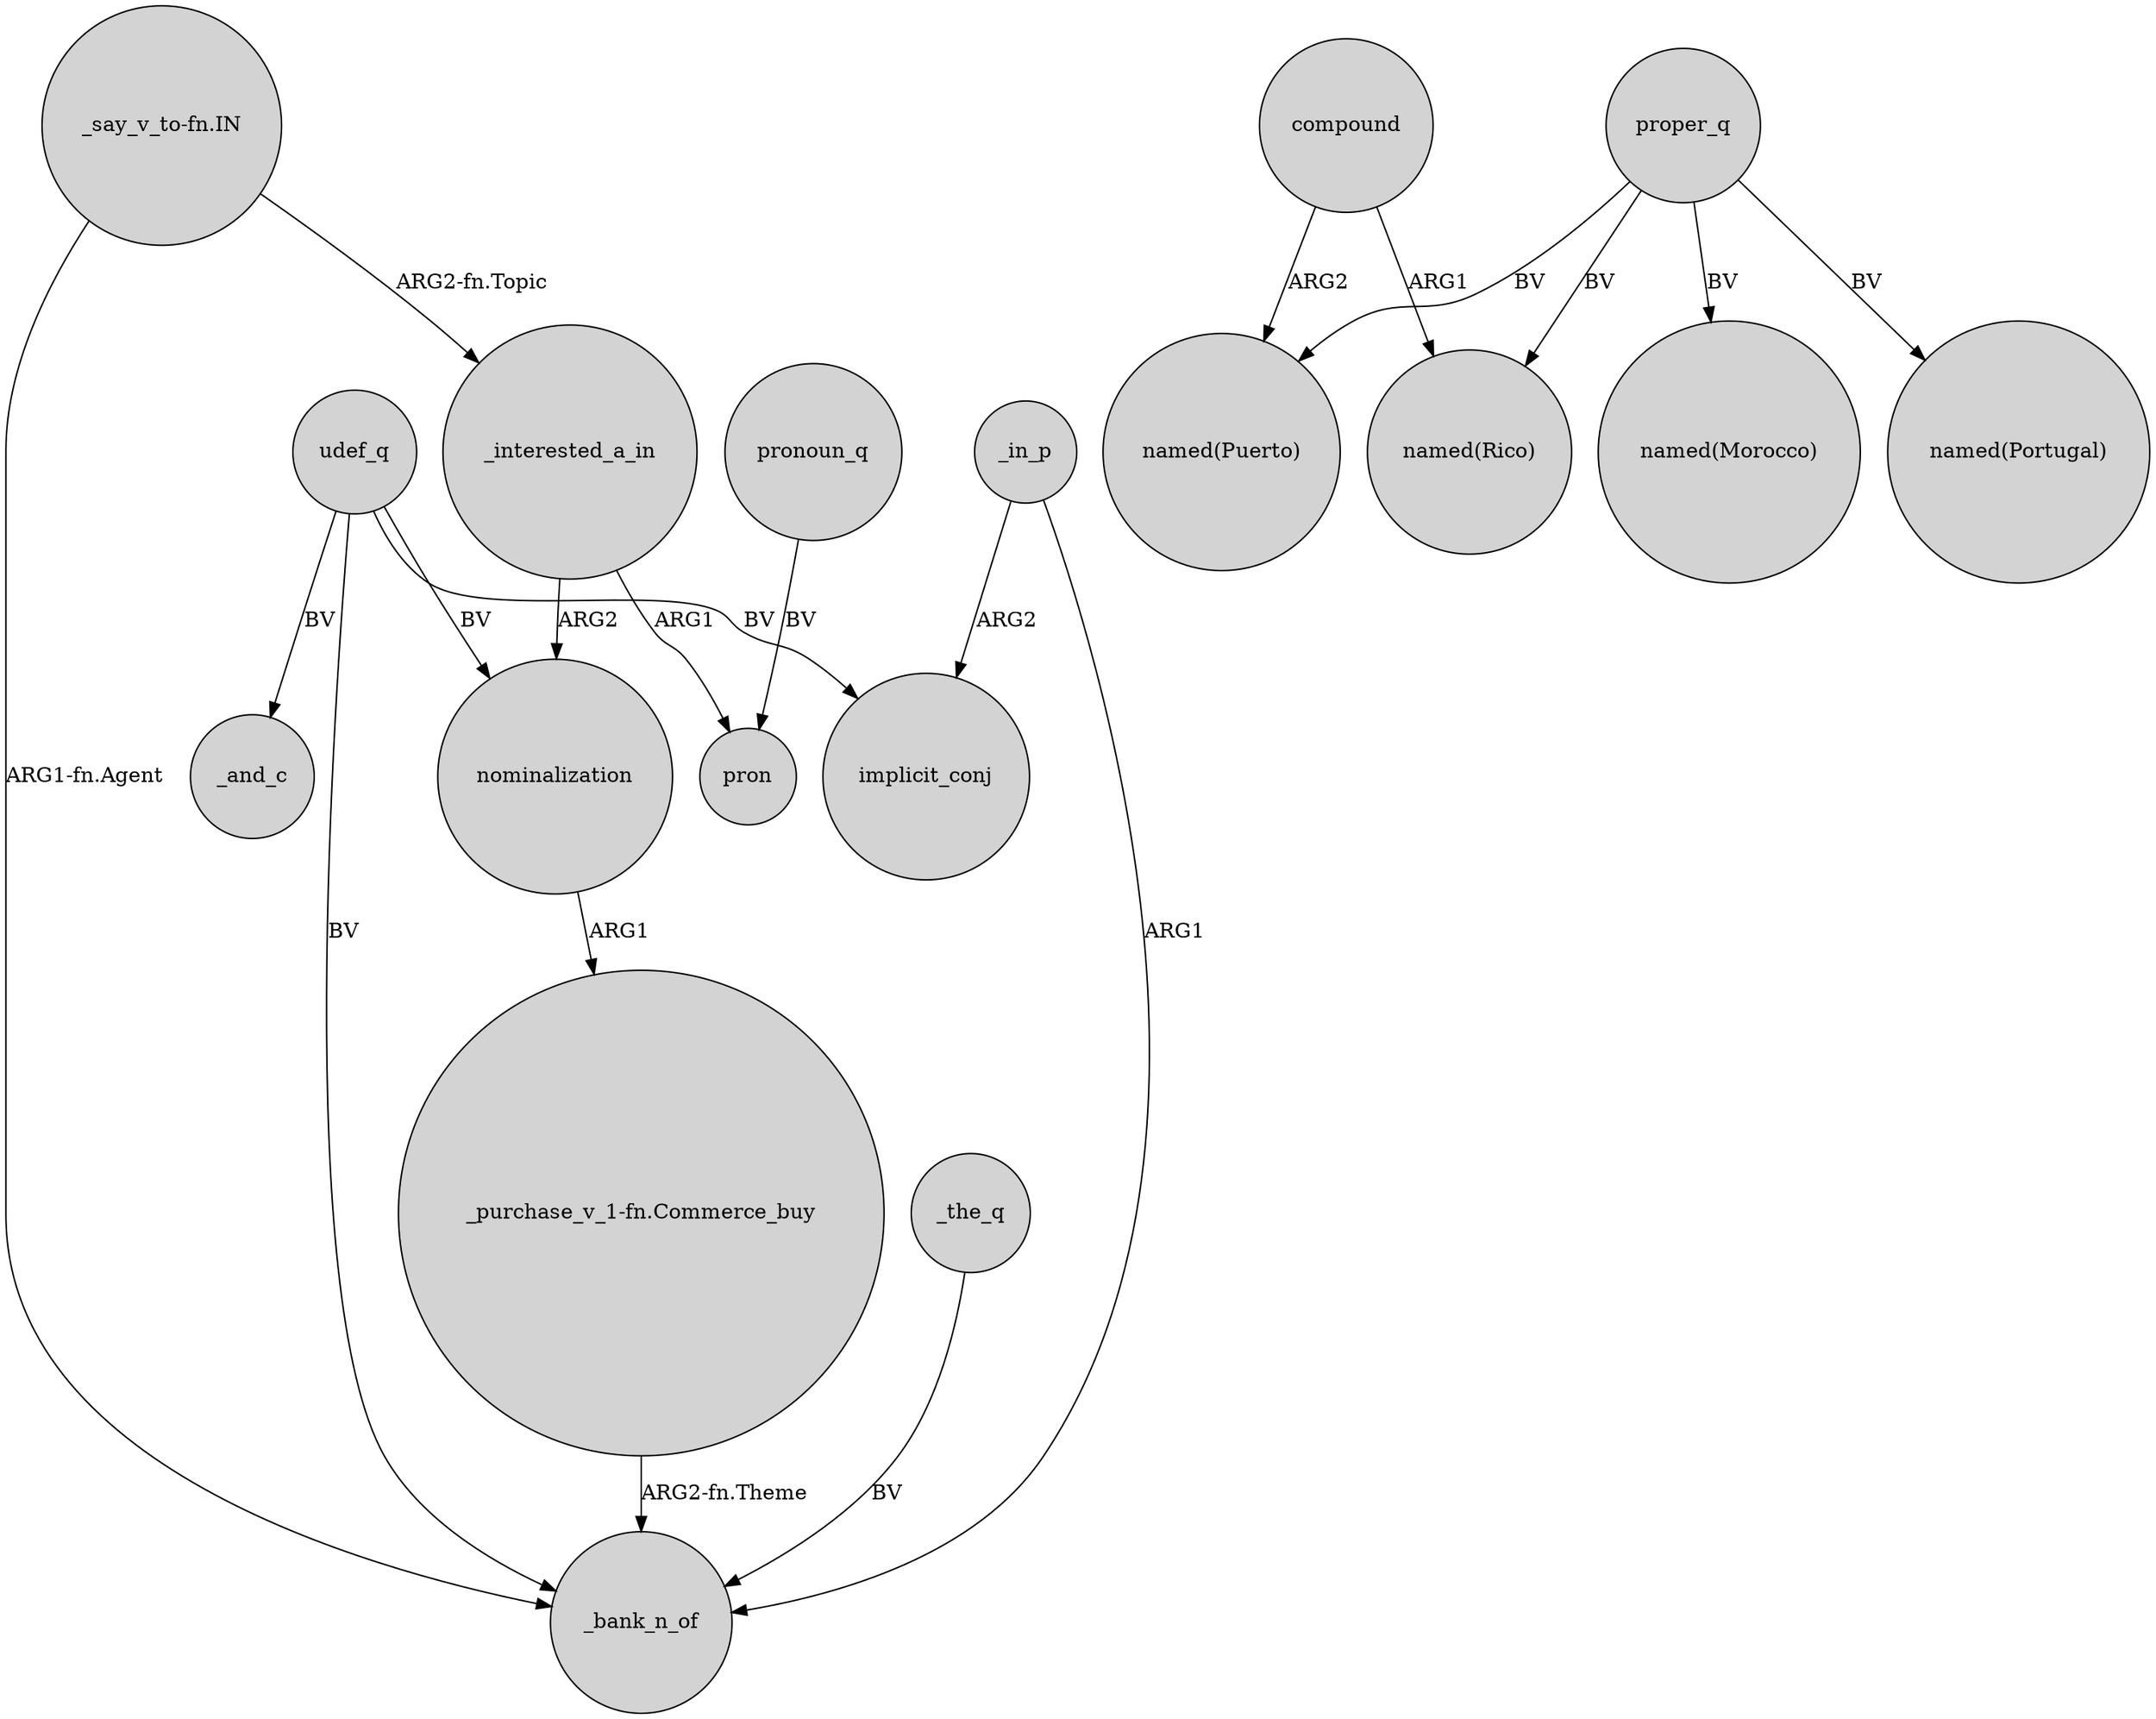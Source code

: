 digraph {
	node [shape=circle style=filled]
	_interested_a_in -> nominalization [label=ARG2]
	proper_q -> "named(Rico)" [label=BV]
	proper_q -> "named(Portugal)" [label=BV]
	udef_q -> implicit_conj [label=BV]
	"_say_v_to-fn.IN" -> _interested_a_in [label="ARG2-fn.Topic"]
	nominalization -> "_purchase_v_1-fn.Commerce_buy" [label=ARG1]
	pronoun_q -> pron [label=BV]
	_the_q -> _bank_n_of [label=BV]
	_in_p -> _bank_n_of [label=ARG1]
	proper_q -> "named(Puerto)" [label=BV]
	compound -> "named(Rico)" [label=ARG1]
	_interested_a_in -> pron [label=ARG1]
	udef_q -> nominalization [label=BV]
	_in_p -> implicit_conj [label=ARG2]
	"_say_v_to-fn.IN" -> _bank_n_of [label="ARG1-fn.Agent"]
	udef_q -> _and_c [label=BV]
	compound -> "named(Puerto)" [label=ARG2]
	"_purchase_v_1-fn.Commerce_buy" -> _bank_n_of [label="ARG2-fn.Theme"]
	udef_q -> _bank_n_of [label=BV]
	proper_q -> "named(Morocco)" [label=BV]
}
